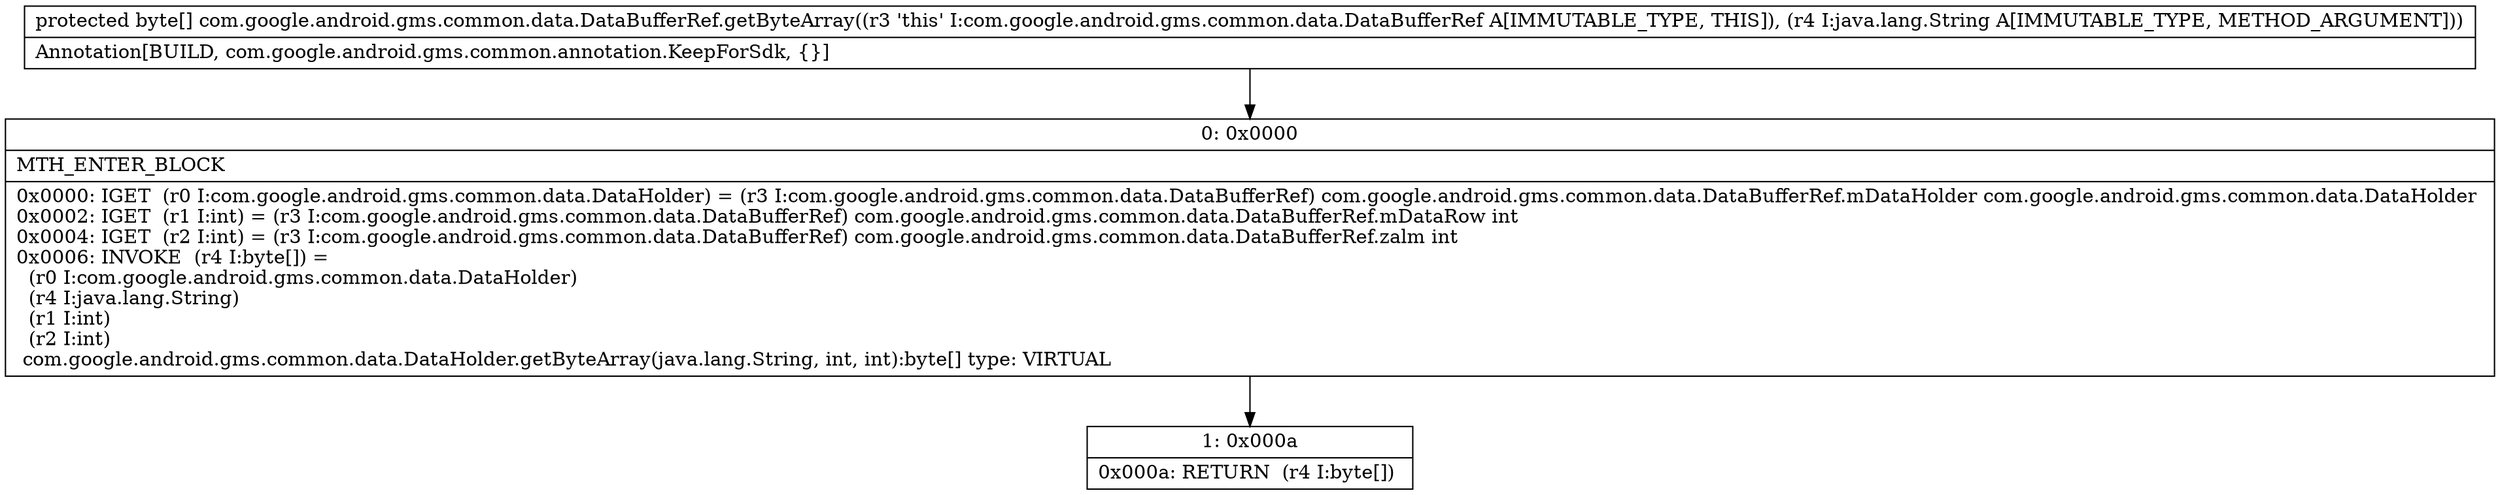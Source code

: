 digraph "CFG forcom.google.android.gms.common.data.DataBufferRef.getByteArray(Ljava\/lang\/String;)[B" {
Node_0 [shape=record,label="{0\:\ 0x0000|MTH_ENTER_BLOCK\l|0x0000: IGET  (r0 I:com.google.android.gms.common.data.DataHolder) = (r3 I:com.google.android.gms.common.data.DataBufferRef) com.google.android.gms.common.data.DataBufferRef.mDataHolder com.google.android.gms.common.data.DataHolder \l0x0002: IGET  (r1 I:int) = (r3 I:com.google.android.gms.common.data.DataBufferRef) com.google.android.gms.common.data.DataBufferRef.mDataRow int \l0x0004: IGET  (r2 I:int) = (r3 I:com.google.android.gms.common.data.DataBufferRef) com.google.android.gms.common.data.DataBufferRef.zalm int \l0x0006: INVOKE  (r4 I:byte[]) = \l  (r0 I:com.google.android.gms.common.data.DataHolder)\l  (r4 I:java.lang.String)\l  (r1 I:int)\l  (r2 I:int)\l com.google.android.gms.common.data.DataHolder.getByteArray(java.lang.String, int, int):byte[] type: VIRTUAL \l}"];
Node_1 [shape=record,label="{1\:\ 0x000a|0x000a: RETURN  (r4 I:byte[]) \l}"];
MethodNode[shape=record,label="{protected byte[] com.google.android.gms.common.data.DataBufferRef.getByteArray((r3 'this' I:com.google.android.gms.common.data.DataBufferRef A[IMMUTABLE_TYPE, THIS]), (r4 I:java.lang.String A[IMMUTABLE_TYPE, METHOD_ARGUMENT]))  | Annotation[BUILD, com.google.android.gms.common.annotation.KeepForSdk, \{\}]\l}"];
MethodNode -> Node_0;
Node_0 -> Node_1;
}

